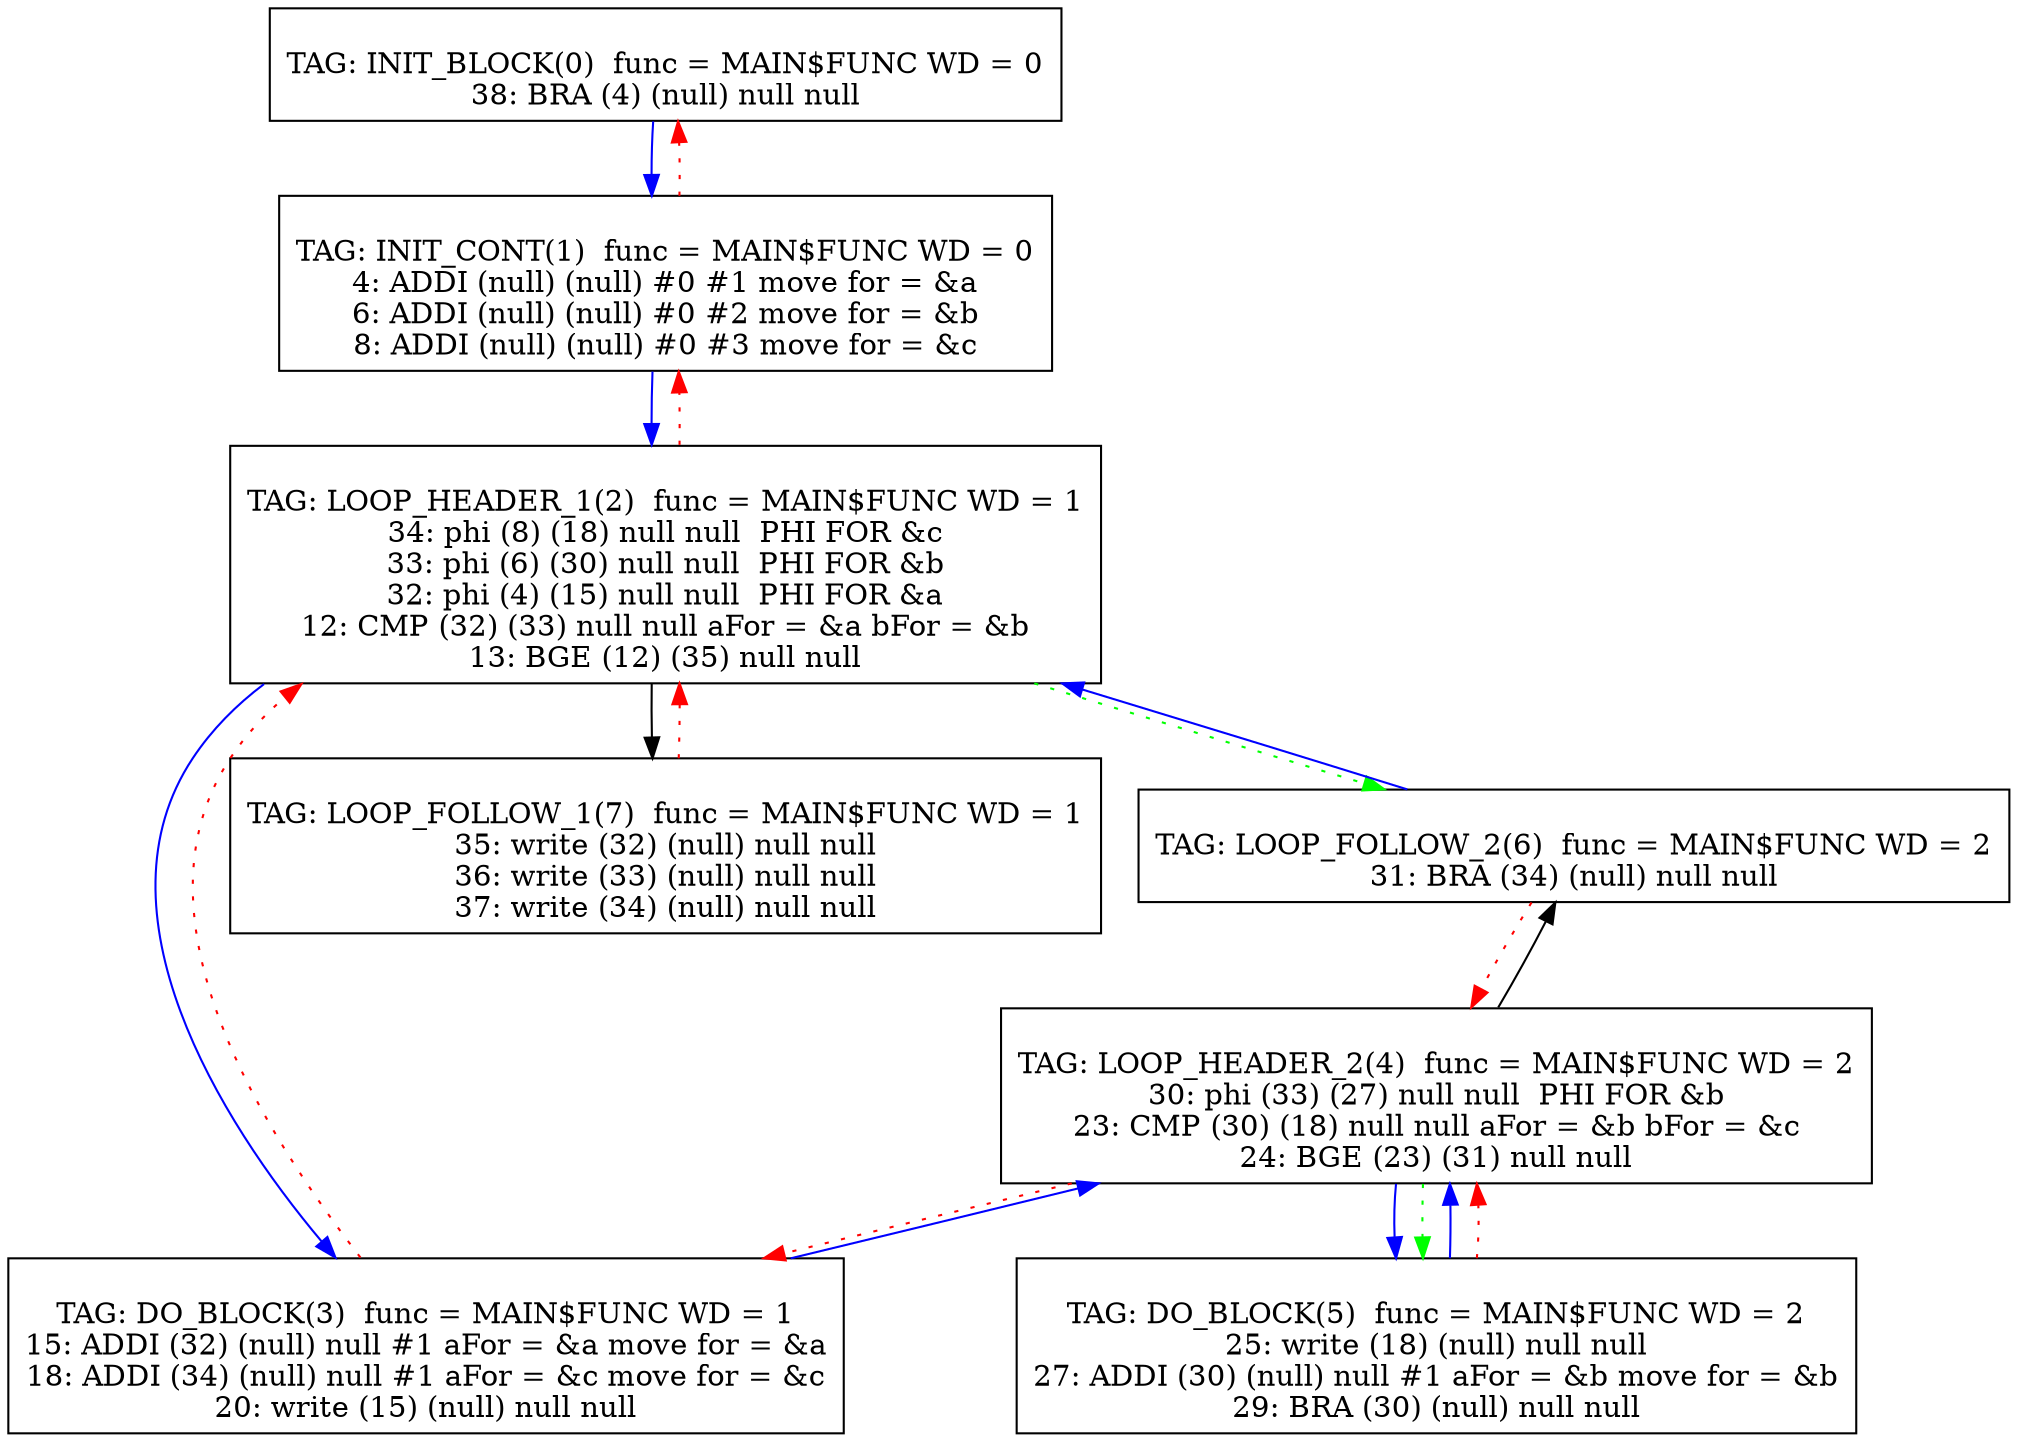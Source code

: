 digraph {
0[label="
TAG: INIT_BLOCK(0)  func = MAIN$FUNC WD = 0
38: BRA (4) (null) null null
"];
0[shape=box];
0 -> 1[color=blue]
1[label="
TAG: INIT_CONT(1)  func = MAIN$FUNC WD = 0
4: ADDI (null) (null) #0 #1 move for = &a
6: ADDI (null) (null) #0 #2 move for = &b
8: ADDI (null) (null) #0 #3 move for = &c
"];
1[shape=box];
1 -> 2[color=blue]
1 -> 0[color=red][style=dotted]
2[label="
TAG: LOOP_HEADER_1(2)  func = MAIN$FUNC WD = 1
34: phi (8) (18) null null  PHI FOR &c
33: phi (6) (30) null null  PHI FOR &b
32: phi (4) (15) null null  PHI FOR &a
12: CMP (32) (33) null null aFor = &a bFor = &b
13: BGE (12) (35) null null
"];
2[shape=box];
2 -> 3[color=blue]
2 -> 7[color=black]
2 -> 1[color=red][style=dotted]
2 -> 6[color=green][style=dotted]
3[label="
TAG: DO_BLOCK(3)  func = MAIN$FUNC WD = 1
15: ADDI (32) (null) null #1 aFor = &a move for = &a
18: ADDI (34) (null) null #1 aFor = &c move for = &c
20: write (15) (null) null null
"];
3[shape=box];
3 -> 4[color=blue]
3 -> 2[color=red][style=dotted]
4[label="
TAG: LOOP_HEADER_2(4)  func = MAIN$FUNC WD = 2
30: phi (33) (27) null null  PHI FOR &b
23: CMP (30) (18) null null aFor = &b bFor = &c
24: BGE (23) (31) null null
"];
4[shape=box];
4 -> 5[color=blue]
4 -> 6[color=black]
4 -> 3[color=red][style=dotted]
4 -> 5[color=green][style=dotted]
5[label="
TAG: DO_BLOCK(5)  func = MAIN$FUNC WD = 2
25: write (18) (null) null null
27: ADDI (30) (null) null #1 aFor = &b move for = &b
29: BRA (30) (null) null null
"];
5[shape=box];
5 -> 4[color=blue]
5 -> 4[color=red][style=dotted]
6[label="
TAG: LOOP_FOLLOW_2(6)  func = MAIN$FUNC WD = 2
31: BRA (34) (null) null null
"];
6[shape=box];
6 -> 2[color=blue]
6 -> 4[color=red][style=dotted]
7[label="
TAG: LOOP_FOLLOW_1(7)  func = MAIN$FUNC WD = 1
35: write (32) (null) null null
36: write (33) (null) null null
37: write (34) (null) null null
"];
7[shape=box];
7 -> 2[color=red][style=dotted]
}